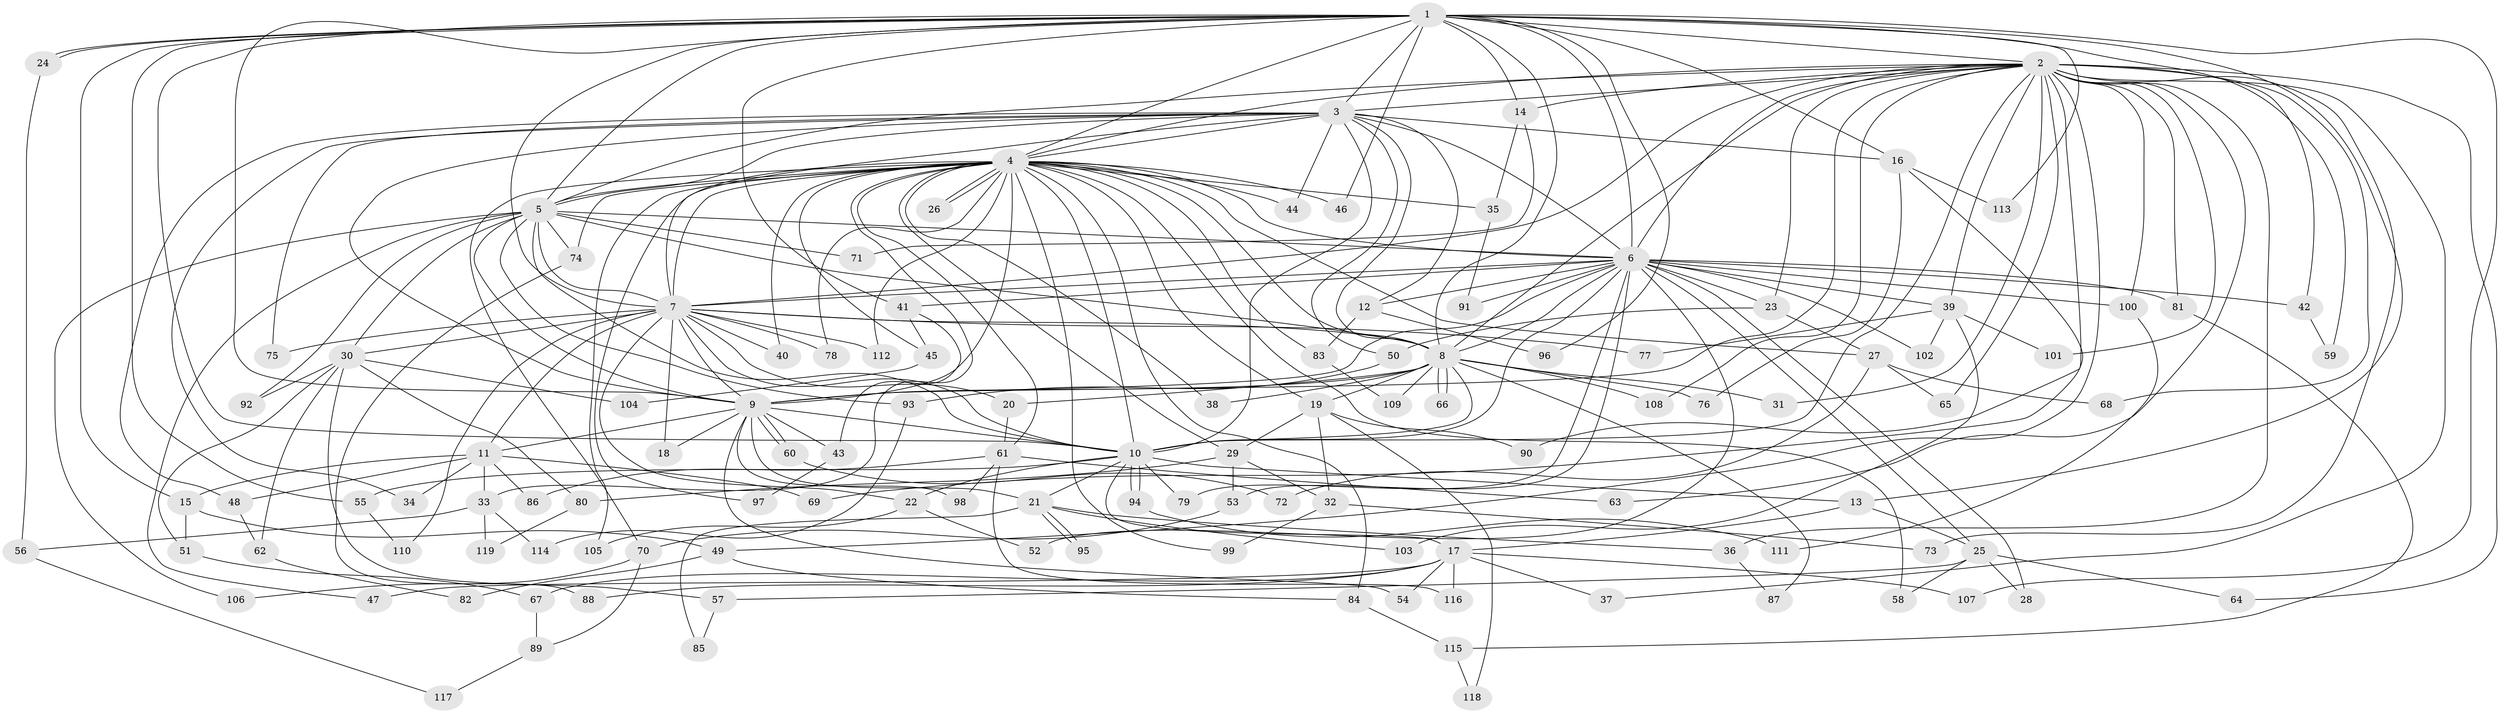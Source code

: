 // Generated by graph-tools (version 1.1) at 2025/35/03/09/25 02:35:11]
// undirected, 119 vertices, 263 edges
graph export_dot {
graph [start="1"]
  node [color=gray90,style=filled];
  1;
  2;
  3;
  4;
  5;
  6;
  7;
  8;
  9;
  10;
  11;
  12;
  13;
  14;
  15;
  16;
  17;
  18;
  19;
  20;
  21;
  22;
  23;
  24;
  25;
  26;
  27;
  28;
  29;
  30;
  31;
  32;
  33;
  34;
  35;
  36;
  37;
  38;
  39;
  40;
  41;
  42;
  43;
  44;
  45;
  46;
  47;
  48;
  49;
  50;
  51;
  52;
  53;
  54;
  55;
  56;
  57;
  58;
  59;
  60;
  61;
  62;
  63;
  64;
  65;
  66;
  67;
  68;
  69;
  70;
  71;
  72;
  73;
  74;
  75;
  76;
  77;
  78;
  79;
  80;
  81;
  82;
  83;
  84;
  85;
  86;
  87;
  88;
  89;
  90;
  91;
  92;
  93;
  94;
  95;
  96;
  97;
  98;
  99;
  100;
  101;
  102;
  103;
  104;
  105;
  106;
  107;
  108;
  109;
  110;
  111;
  112;
  113;
  114;
  115;
  116;
  117;
  118;
  119;
  1 -- 2;
  1 -- 3;
  1 -- 4;
  1 -- 5;
  1 -- 6;
  1 -- 7;
  1 -- 8;
  1 -- 9;
  1 -- 10;
  1 -- 13;
  1 -- 14;
  1 -- 15;
  1 -- 16;
  1 -- 24;
  1 -- 24;
  1 -- 41;
  1 -- 46;
  1 -- 55;
  1 -- 59;
  1 -- 96;
  1 -- 107;
  1 -- 113;
  2 -- 3;
  2 -- 4;
  2 -- 5;
  2 -- 6;
  2 -- 7;
  2 -- 8;
  2 -- 9;
  2 -- 10;
  2 -- 14;
  2 -- 23;
  2 -- 31;
  2 -- 36;
  2 -- 37;
  2 -- 39;
  2 -- 42;
  2 -- 49;
  2 -- 63;
  2 -- 64;
  2 -- 65;
  2 -- 68;
  2 -- 73;
  2 -- 81;
  2 -- 90;
  2 -- 100;
  2 -- 101;
  2 -- 108;
  3 -- 4;
  3 -- 5;
  3 -- 6;
  3 -- 7;
  3 -- 8;
  3 -- 9;
  3 -- 10;
  3 -- 12;
  3 -- 16;
  3 -- 34;
  3 -- 44;
  3 -- 48;
  3 -- 50;
  3 -- 75;
  4 -- 5;
  4 -- 6;
  4 -- 7;
  4 -- 8;
  4 -- 9;
  4 -- 10;
  4 -- 19;
  4 -- 26;
  4 -- 26;
  4 -- 27;
  4 -- 29;
  4 -- 33;
  4 -- 35;
  4 -- 38;
  4 -- 40;
  4 -- 44;
  4 -- 45;
  4 -- 46;
  4 -- 58;
  4 -- 61;
  4 -- 70;
  4 -- 74;
  4 -- 78;
  4 -- 83;
  4 -- 84;
  4 -- 97;
  4 -- 99;
  4 -- 105;
  4 -- 112;
  5 -- 6;
  5 -- 7;
  5 -- 8;
  5 -- 9;
  5 -- 10;
  5 -- 30;
  5 -- 47;
  5 -- 71;
  5 -- 74;
  5 -- 92;
  5 -- 93;
  5 -- 106;
  6 -- 7;
  6 -- 8;
  6 -- 9;
  6 -- 10;
  6 -- 12;
  6 -- 23;
  6 -- 25;
  6 -- 28;
  6 -- 39;
  6 -- 41;
  6 -- 42;
  6 -- 52;
  6 -- 53;
  6 -- 79;
  6 -- 81;
  6 -- 91;
  6 -- 100;
  6 -- 102;
  7 -- 8;
  7 -- 9;
  7 -- 10;
  7 -- 11;
  7 -- 18;
  7 -- 20;
  7 -- 22;
  7 -- 30;
  7 -- 40;
  7 -- 75;
  7 -- 77;
  7 -- 78;
  7 -- 110;
  7 -- 112;
  8 -- 9;
  8 -- 10;
  8 -- 19;
  8 -- 20;
  8 -- 31;
  8 -- 38;
  8 -- 66;
  8 -- 66;
  8 -- 76;
  8 -- 87;
  8 -- 108;
  8 -- 109;
  9 -- 10;
  9 -- 11;
  9 -- 18;
  9 -- 21;
  9 -- 43;
  9 -- 54;
  9 -- 60;
  9 -- 60;
  9 -- 98;
  10 -- 13;
  10 -- 17;
  10 -- 21;
  10 -- 22;
  10 -- 55;
  10 -- 79;
  10 -- 94;
  10 -- 94;
  11 -- 15;
  11 -- 33;
  11 -- 34;
  11 -- 48;
  11 -- 69;
  11 -- 86;
  12 -- 83;
  12 -- 96;
  13 -- 17;
  13 -- 25;
  14 -- 35;
  14 -- 71;
  15 -- 49;
  15 -- 51;
  16 -- 69;
  16 -- 76;
  16 -- 113;
  17 -- 37;
  17 -- 47;
  17 -- 54;
  17 -- 67;
  17 -- 88;
  17 -- 107;
  17 -- 116;
  19 -- 29;
  19 -- 32;
  19 -- 90;
  19 -- 118;
  20 -- 61;
  21 -- 36;
  21 -- 85;
  21 -- 95;
  21 -- 95;
  21 -- 103;
  22 -- 52;
  22 -- 105;
  23 -- 27;
  23 -- 50;
  24 -- 56;
  25 -- 28;
  25 -- 57;
  25 -- 58;
  25 -- 64;
  27 -- 65;
  27 -- 68;
  27 -- 72;
  29 -- 32;
  29 -- 53;
  29 -- 80;
  30 -- 51;
  30 -- 57;
  30 -- 62;
  30 -- 80;
  30 -- 92;
  30 -- 104;
  32 -- 73;
  32 -- 99;
  33 -- 56;
  33 -- 114;
  33 -- 119;
  35 -- 91;
  36 -- 87;
  39 -- 77;
  39 -- 101;
  39 -- 102;
  39 -- 103;
  41 -- 43;
  41 -- 45;
  42 -- 59;
  43 -- 97;
  45 -- 104;
  48 -- 62;
  49 -- 82;
  49 -- 84;
  50 -- 93;
  51 -- 67;
  53 -- 70;
  55 -- 110;
  56 -- 117;
  57 -- 85;
  60 -- 72;
  61 -- 63;
  61 -- 86;
  61 -- 98;
  61 -- 116;
  62 -- 82;
  67 -- 89;
  70 -- 89;
  70 -- 106;
  74 -- 88;
  80 -- 119;
  81 -- 115;
  83 -- 109;
  84 -- 115;
  89 -- 117;
  93 -- 114;
  94 -- 111;
  100 -- 111;
  115 -- 118;
}
